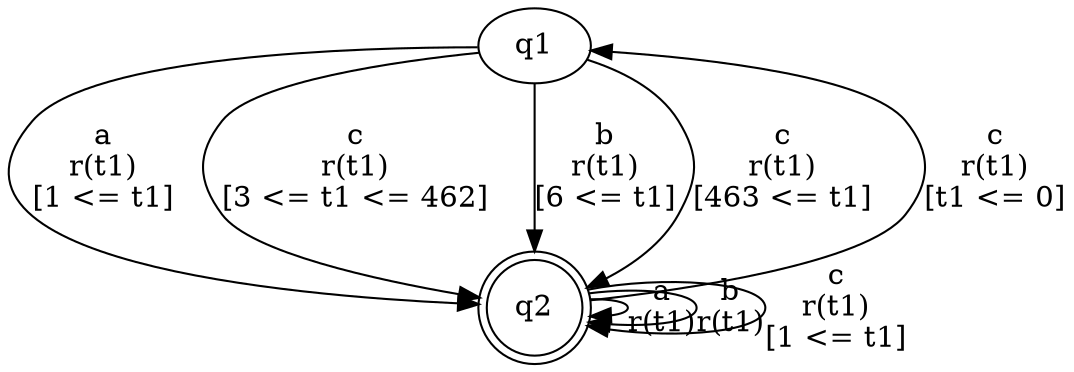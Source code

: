digraph "tests_1/test10/solution500/solution" {
	q1[label=q1]
	q2[label=q2 shape=doublecircle]
	q1 -> q2[label="a\nr(t1)\n[1 <= t1]"]
	q2 -> q2[label="a\nr(t1)\n"]
	q2 -> q2[label="b\nr(t1)\n"]
	q2 -> q2[label="c\nr(t1)\n[1 <= t1]"]
	q2 -> q1[label="c\nr(t1)\n[t1 <= 0]"]
	q1 -> q2[label="c\nr(t1)\n[3 <= t1 <= 462]"]
	q1 -> q2[label="b\nr(t1)\n[6 <= t1]"]
	q1 -> q2[label="c\nr(t1)\n[463 <= t1]"]
}
